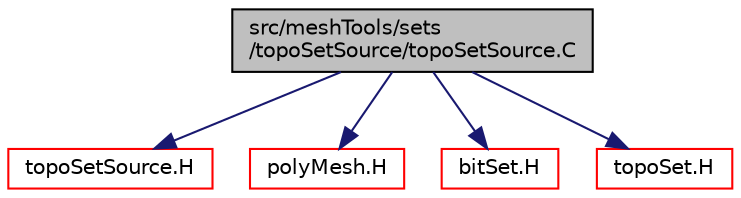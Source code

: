 digraph "src/meshTools/sets/topoSetSource/topoSetSource.C"
{
  bgcolor="transparent";
  edge [fontname="Helvetica",fontsize="10",labelfontname="Helvetica",labelfontsize="10"];
  node [fontname="Helvetica",fontsize="10",shape=record];
  Node1 [label="src/meshTools/sets\l/topoSetSource/topoSetSource.C",height=0.2,width=0.4,color="black", fillcolor="grey75", style="filled" fontcolor="black"];
  Node1 -> Node2 [color="midnightblue",fontsize="10",style="solid",fontname="Helvetica"];
  Node2 [label="topoSetSource.H",height=0.2,width=0.4,color="red",URL="$topoSetSource_8H.html"];
  Node1 -> Node3 [color="midnightblue",fontsize="10",style="solid",fontname="Helvetica"];
  Node3 [label="polyMesh.H",height=0.2,width=0.4,color="red",URL="$polyMesh_8H.html"];
  Node1 -> Node4 [color="midnightblue",fontsize="10",style="solid",fontname="Helvetica"];
  Node4 [label="bitSet.H",height=0.2,width=0.4,color="red",URL="$bitSet_8H.html"];
  Node1 -> Node5 [color="midnightblue",fontsize="10",style="solid",fontname="Helvetica"];
  Node5 [label="topoSet.H",height=0.2,width=0.4,color="red",URL="$topoSet_8H.html"];
}
